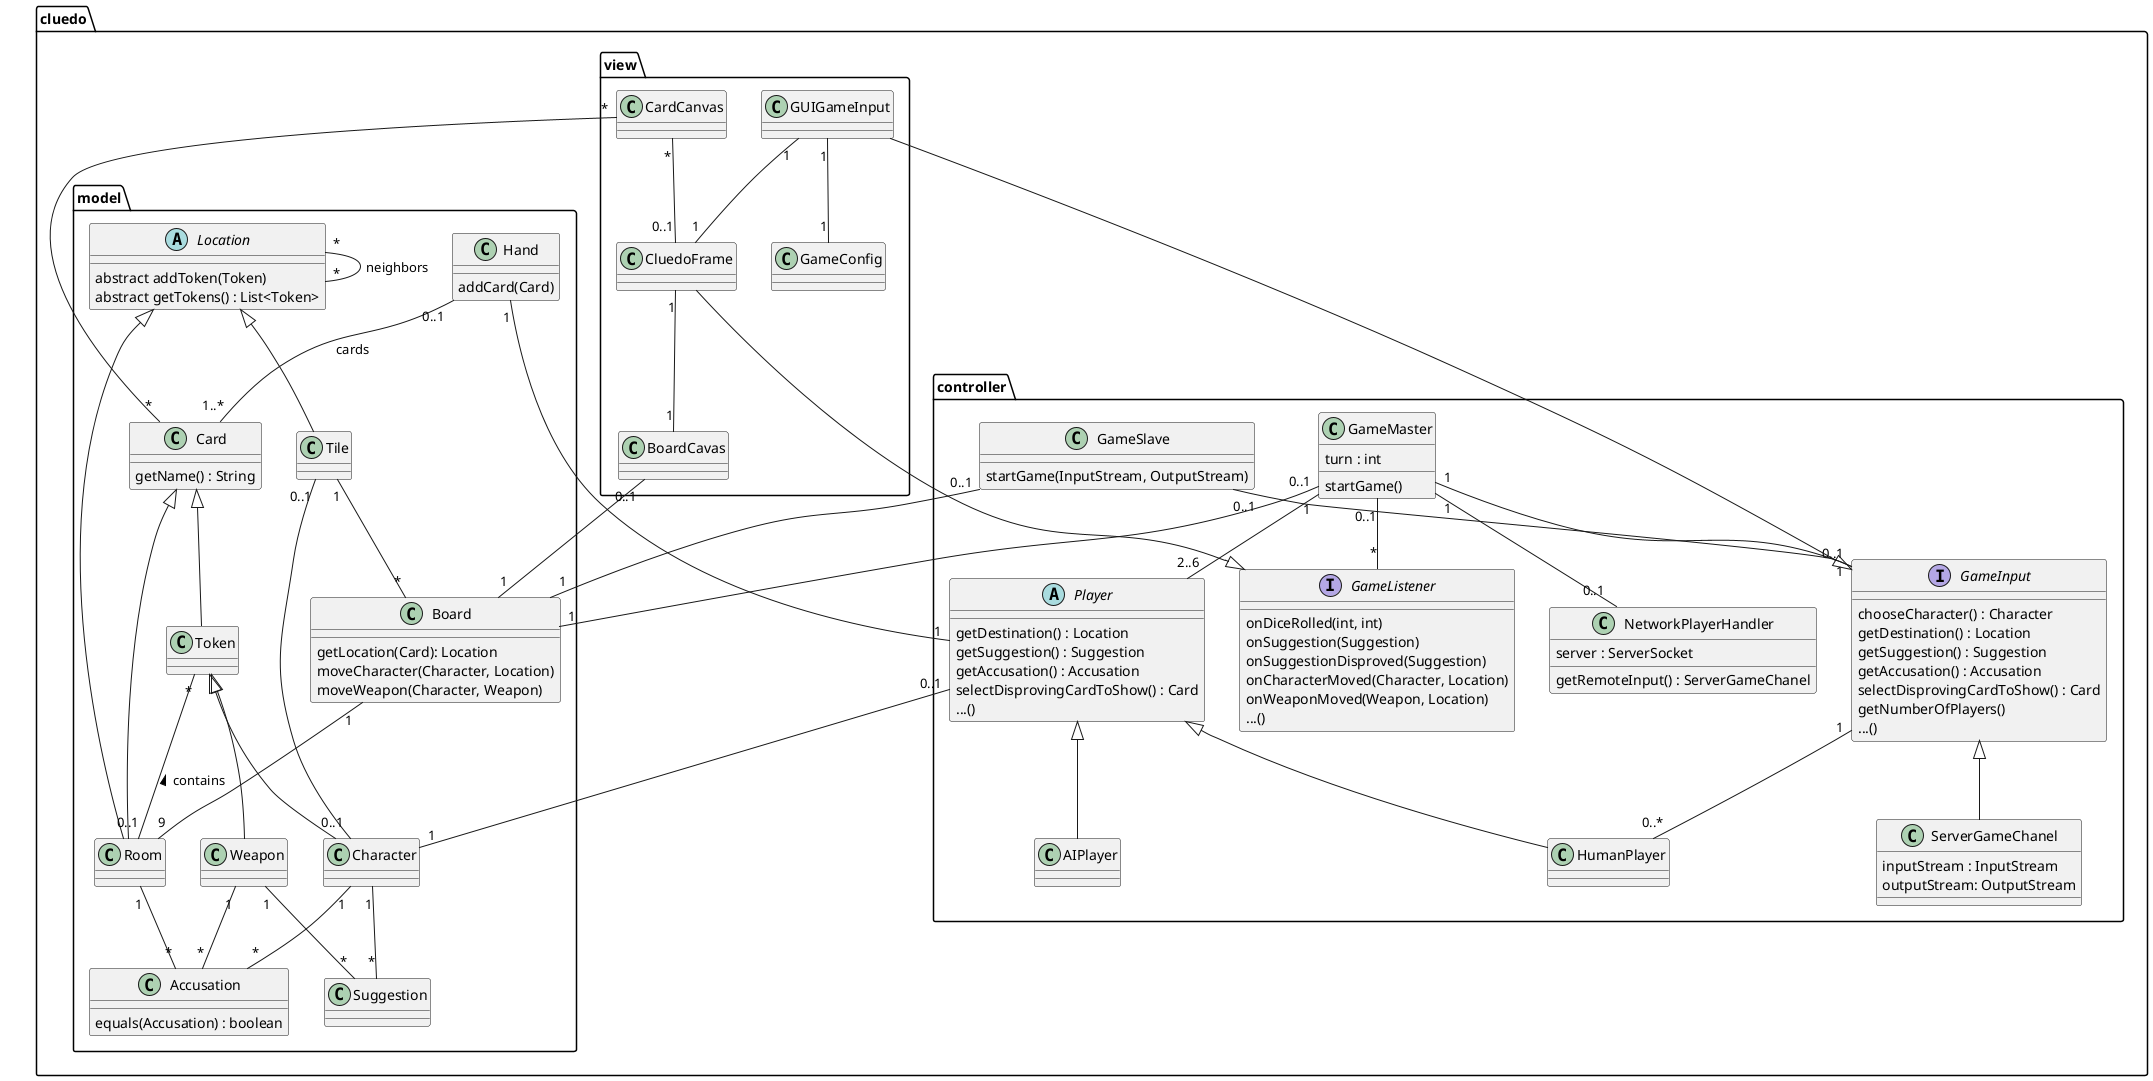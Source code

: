 @startuml

package cluedo.model {
	interface Card {
		getName() : String
	}
	abstract Token
	abstract Location {
		abstract addToken(Token)
		abstract getTokens() : List<Token>
	}
	class Hand{
		addCard(Card)
	}
	class Card
	class Room
	class Token
	class Tile
	class Accusation{
		equals(Accusation) : boolean
	}
	class Suggestion
	class Board{
		getLocation(Card): Location
		moveCharacter(Character, Location)
		moveWeapon(Character, Weapon)
	}
	class Character

	Card <|-- Token
	Card <|-- Room
	
	Location <|-- Room
	Location <|-- Tile
	Location "*" -- "*" Location : neighbors


	Token <|-- Weapon
	Token <|-- Character
	Token "*" -- "0..1" Room : < contains

	Tile "0..1" -- "0..1" Character

	Weapon "1" -- "*" Accusation
	Room "1" -- "*" Accusation
	Character "1" -- "*" Accusation

	Character "1" -- "*" Suggestion
	Weapon "1" -- "*" Suggestion

	Board "1" -- "9" Room
	Tile "1" -- "*" Board

	Hand "0..1" -- "1..*" Card : cards
}
package cluedo.controller{
	class GameMaster{
		turn : int
		startGame()
	}
	abstract Player {
		getDestination() : Location
		getSuggestion() : Suggestion
		getAccusation() : Accusation
		selectDisprovingCardToShow() : Card
		...()
	}
	class AIPlayer
	class HumanPlayer
	class NetworkPlayerHandler{
		server : ServerSocket
		getRemoteInput() : ServerGameChanel
	}
	interface GameInput{
		chooseCharacter() : Character
		getDestination() : Location
		getSuggestion() : Suggestion
		getAccusation() : Accusation
		selectDisprovingCardToShow() : Card
		getNumberOfPlayers()
		...()
	}
	interface GameListener{
		onDiceRolled(int, int)
		onSuggestion(Suggestion)
		onSuggestionDisproved(Suggestion)
		onCharacterMoved(Character, Location)
		onWeaponMoved(Weapon, Location)
		...()
	}
	class GameSlave{
		startGame(InputStream, OutputStream)
	}
	class ServerGameChanel{
		inputStream : InputStream
		outputStream: OutputStream
	}

	Player <|-- AIPlayer
	Player <|-- HumanPlayer
	Player "1" -- "1" Hand 

	GameMaster "1" -- "2..6" Player
	GameMaster "0..1" -- "1" Board
	GameMaster "1" -- "0..1" GameInput
	GameMaster "1" -- "0..1" NetworkPlayerHandler
	GameMaster "0..1" -- "*" GameListener

	GameInput <|-- ServerGameChanel
	GameInput "1" -- "0..*" HumanPlayer

	GameSlave "0..1" -- "1" Board
	GameSlave "0..1" -- "1" GameInput

	Character "1" -- "0..1" Player
}

package cluedo.view{
	class BoardCavas
	class CardCanvas
	class GameConfig
	class GUIGameInput
	class CluedoFrame

	CardCanvas "*" -- "*" Card
	
	BoardCavas "0..1" -- "1" Board

	CluedoFrame --|> GameListener
	GUIGameInput --|> GameInput

	GUIGameInput "1" -- "1" GameConfig
	CardCanvas "*" -- "0..1" CluedoFrame
	GUIGameInput "1" -- "1" CluedoFrame 
	CluedoFrame "1" -- "1" BoardCavas

}


@enduml
